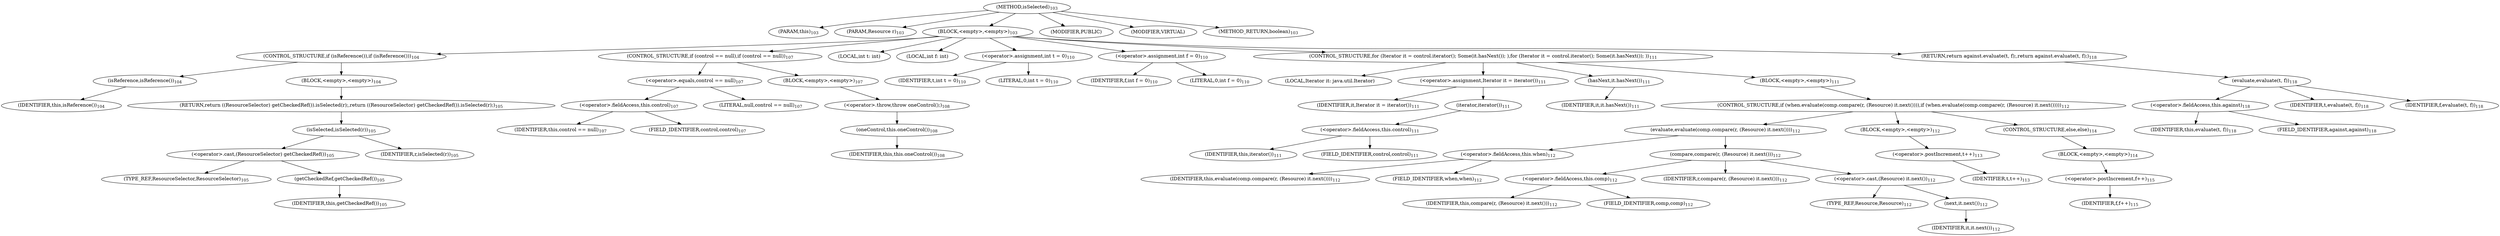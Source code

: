 digraph "isSelected" {  
"127" [label = <(METHOD,isSelected)<SUB>103</SUB>> ]
"19" [label = <(PARAM,this)<SUB>103</SUB>> ]
"128" [label = <(PARAM,Resource r)<SUB>103</SUB>> ]
"129" [label = <(BLOCK,&lt;empty&gt;,&lt;empty&gt;)<SUB>103</SUB>> ]
"130" [label = <(CONTROL_STRUCTURE,if (isReference()),if (isReference()))<SUB>104</SUB>> ]
"131" [label = <(isReference,isReference())<SUB>104</SUB>> ]
"18" [label = <(IDENTIFIER,this,isReference())<SUB>104</SUB>> ]
"132" [label = <(BLOCK,&lt;empty&gt;,&lt;empty&gt;)<SUB>104</SUB>> ]
"133" [label = <(RETURN,return ((ResourceSelector) getCheckedRef()).isSelected(r);,return ((ResourceSelector) getCheckedRef()).isSelected(r);)<SUB>105</SUB>> ]
"134" [label = <(isSelected,isSelected(r))<SUB>105</SUB>> ]
"135" [label = <(&lt;operator&gt;.cast,(ResourceSelector) getCheckedRef())<SUB>105</SUB>> ]
"136" [label = <(TYPE_REF,ResourceSelector,ResourceSelector)<SUB>105</SUB>> ]
"137" [label = <(getCheckedRef,getCheckedRef())<SUB>105</SUB>> ]
"20" [label = <(IDENTIFIER,this,getCheckedRef())<SUB>105</SUB>> ]
"138" [label = <(IDENTIFIER,r,isSelected(r))<SUB>105</SUB>> ]
"139" [label = <(CONTROL_STRUCTURE,if (control == null),if (control == null))<SUB>107</SUB>> ]
"140" [label = <(&lt;operator&gt;.equals,control == null)<SUB>107</SUB>> ]
"141" [label = <(&lt;operator&gt;.fieldAccess,this.control)<SUB>107</SUB>> ]
"142" [label = <(IDENTIFIER,this,control == null)<SUB>107</SUB>> ]
"143" [label = <(FIELD_IDENTIFIER,control,control)<SUB>107</SUB>> ]
"144" [label = <(LITERAL,null,control == null)<SUB>107</SUB>> ]
"145" [label = <(BLOCK,&lt;empty&gt;,&lt;empty&gt;)<SUB>107</SUB>> ]
"146" [label = <(&lt;operator&gt;.throw,throw oneControl();)<SUB>108</SUB>> ]
"147" [label = <(oneControl,this.oneControl())<SUB>108</SUB>> ]
"21" [label = <(IDENTIFIER,this,this.oneControl())<SUB>108</SUB>> ]
"148" [label = <(LOCAL,int t: int)> ]
"149" [label = <(LOCAL,int f: int)> ]
"150" [label = <(&lt;operator&gt;.assignment,int t = 0)<SUB>110</SUB>> ]
"151" [label = <(IDENTIFIER,t,int t = 0)<SUB>110</SUB>> ]
"152" [label = <(LITERAL,0,int t = 0)<SUB>110</SUB>> ]
"153" [label = <(&lt;operator&gt;.assignment,int f = 0)<SUB>110</SUB>> ]
"154" [label = <(IDENTIFIER,f,int f = 0)<SUB>110</SUB>> ]
"155" [label = <(LITERAL,0,int f = 0)<SUB>110</SUB>> ]
"156" [label = <(CONTROL_STRUCTURE,for (Iterator it = control.iterator(); Some(it.hasNext()); ),for (Iterator it = control.iterator(); Some(it.hasNext()); ))<SUB>111</SUB>> ]
"157" [label = <(LOCAL,Iterator it: java.util.Iterator)> ]
"158" [label = <(&lt;operator&gt;.assignment,Iterator it = iterator())<SUB>111</SUB>> ]
"159" [label = <(IDENTIFIER,it,Iterator it = iterator())<SUB>111</SUB>> ]
"160" [label = <(iterator,iterator())<SUB>111</SUB>> ]
"161" [label = <(&lt;operator&gt;.fieldAccess,this.control)<SUB>111</SUB>> ]
"162" [label = <(IDENTIFIER,this,iterator())<SUB>111</SUB>> ]
"163" [label = <(FIELD_IDENTIFIER,control,control)<SUB>111</SUB>> ]
"164" [label = <(hasNext,it.hasNext())<SUB>111</SUB>> ]
"165" [label = <(IDENTIFIER,it,it.hasNext())<SUB>111</SUB>> ]
"166" [label = <(BLOCK,&lt;empty&gt;,&lt;empty&gt;)<SUB>111</SUB>> ]
"167" [label = <(CONTROL_STRUCTURE,if (when.evaluate(comp.compare(r, (Resource) it.next()))),if (when.evaluate(comp.compare(r, (Resource) it.next()))))<SUB>112</SUB>> ]
"168" [label = <(evaluate,evaluate(comp.compare(r, (Resource) it.next())))<SUB>112</SUB>> ]
"169" [label = <(&lt;operator&gt;.fieldAccess,this.when)<SUB>112</SUB>> ]
"170" [label = <(IDENTIFIER,this,evaluate(comp.compare(r, (Resource) it.next())))<SUB>112</SUB>> ]
"171" [label = <(FIELD_IDENTIFIER,when,when)<SUB>112</SUB>> ]
"172" [label = <(compare,compare(r, (Resource) it.next()))<SUB>112</SUB>> ]
"173" [label = <(&lt;operator&gt;.fieldAccess,this.comp)<SUB>112</SUB>> ]
"174" [label = <(IDENTIFIER,this,compare(r, (Resource) it.next()))<SUB>112</SUB>> ]
"175" [label = <(FIELD_IDENTIFIER,comp,comp)<SUB>112</SUB>> ]
"176" [label = <(IDENTIFIER,r,compare(r, (Resource) it.next()))<SUB>112</SUB>> ]
"177" [label = <(&lt;operator&gt;.cast,(Resource) it.next())<SUB>112</SUB>> ]
"178" [label = <(TYPE_REF,Resource,Resource)<SUB>112</SUB>> ]
"179" [label = <(next,it.next())<SUB>112</SUB>> ]
"180" [label = <(IDENTIFIER,it,it.next())<SUB>112</SUB>> ]
"181" [label = <(BLOCK,&lt;empty&gt;,&lt;empty&gt;)<SUB>112</SUB>> ]
"182" [label = <(&lt;operator&gt;.postIncrement,t++)<SUB>113</SUB>> ]
"183" [label = <(IDENTIFIER,t,t++)<SUB>113</SUB>> ]
"184" [label = <(CONTROL_STRUCTURE,else,else)<SUB>114</SUB>> ]
"185" [label = <(BLOCK,&lt;empty&gt;,&lt;empty&gt;)<SUB>114</SUB>> ]
"186" [label = <(&lt;operator&gt;.postIncrement,f++)<SUB>115</SUB>> ]
"187" [label = <(IDENTIFIER,f,f++)<SUB>115</SUB>> ]
"188" [label = <(RETURN,return against.evaluate(t, f);,return against.evaluate(t, f);)<SUB>118</SUB>> ]
"189" [label = <(evaluate,evaluate(t, f))<SUB>118</SUB>> ]
"190" [label = <(&lt;operator&gt;.fieldAccess,this.against)<SUB>118</SUB>> ]
"191" [label = <(IDENTIFIER,this,evaluate(t, f))<SUB>118</SUB>> ]
"192" [label = <(FIELD_IDENTIFIER,against,against)<SUB>118</SUB>> ]
"193" [label = <(IDENTIFIER,t,evaluate(t, f))<SUB>118</SUB>> ]
"194" [label = <(IDENTIFIER,f,evaluate(t, f))<SUB>118</SUB>> ]
"195" [label = <(MODIFIER,PUBLIC)> ]
"196" [label = <(MODIFIER,VIRTUAL)> ]
"197" [label = <(METHOD_RETURN,boolean)<SUB>103</SUB>> ]
  "127" -> "19" 
  "127" -> "128" 
  "127" -> "129" 
  "127" -> "195" 
  "127" -> "196" 
  "127" -> "197" 
  "129" -> "130" 
  "129" -> "139" 
  "129" -> "148" 
  "129" -> "149" 
  "129" -> "150" 
  "129" -> "153" 
  "129" -> "156" 
  "129" -> "188" 
  "130" -> "131" 
  "130" -> "132" 
  "131" -> "18" 
  "132" -> "133" 
  "133" -> "134" 
  "134" -> "135" 
  "134" -> "138" 
  "135" -> "136" 
  "135" -> "137" 
  "137" -> "20" 
  "139" -> "140" 
  "139" -> "145" 
  "140" -> "141" 
  "140" -> "144" 
  "141" -> "142" 
  "141" -> "143" 
  "145" -> "146" 
  "146" -> "147" 
  "147" -> "21" 
  "150" -> "151" 
  "150" -> "152" 
  "153" -> "154" 
  "153" -> "155" 
  "156" -> "157" 
  "156" -> "158" 
  "156" -> "164" 
  "156" -> "166" 
  "158" -> "159" 
  "158" -> "160" 
  "160" -> "161" 
  "161" -> "162" 
  "161" -> "163" 
  "164" -> "165" 
  "166" -> "167" 
  "167" -> "168" 
  "167" -> "181" 
  "167" -> "184" 
  "168" -> "169" 
  "168" -> "172" 
  "169" -> "170" 
  "169" -> "171" 
  "172" -> "173" 
  "172" -> "176" 
  "172" -> "177" 
  "173" -> "174" 
  "173" -> "175" 
  "177" -> "178" 
  "177" -> "179" 
  "179" -> "180" 
  "181" -> "182" 
  "182" -> "183" 
  "184" -> "185" 
  "185" -> "186" 
  "186" -> "187" 
  "188" -> "189" 
  "189" -> "190" 
  "189" -> "193" 
  "189" -> "194" 
  "190" -> "191" 
  "190" -> "192" 
}
